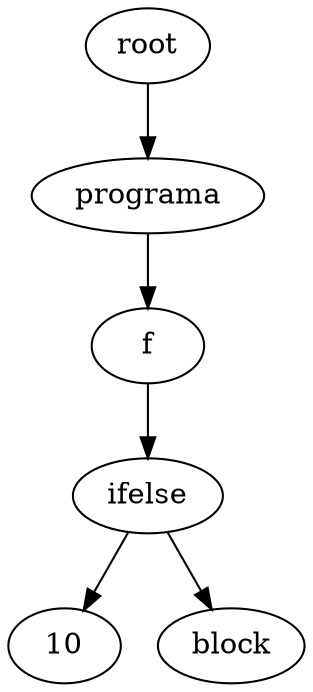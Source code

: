 digraph G {
node_0x8410890 [label="10"]
node_0x84108c0 [label="block"]
node_0x84108a8 [label="ifelse"]
node_0x84108a8 -> node_0x8410890
node_0x84108a8 -> node_0x84108c0
node_0x84108f0 [label="f"]
node_0x84108f0 -> node_0x84108a8
node_0x8410908 [label="programa"]
node_0x8410908 -> node_0x84108f0
root -> node_0x8410908
  root [label="root"]
}
